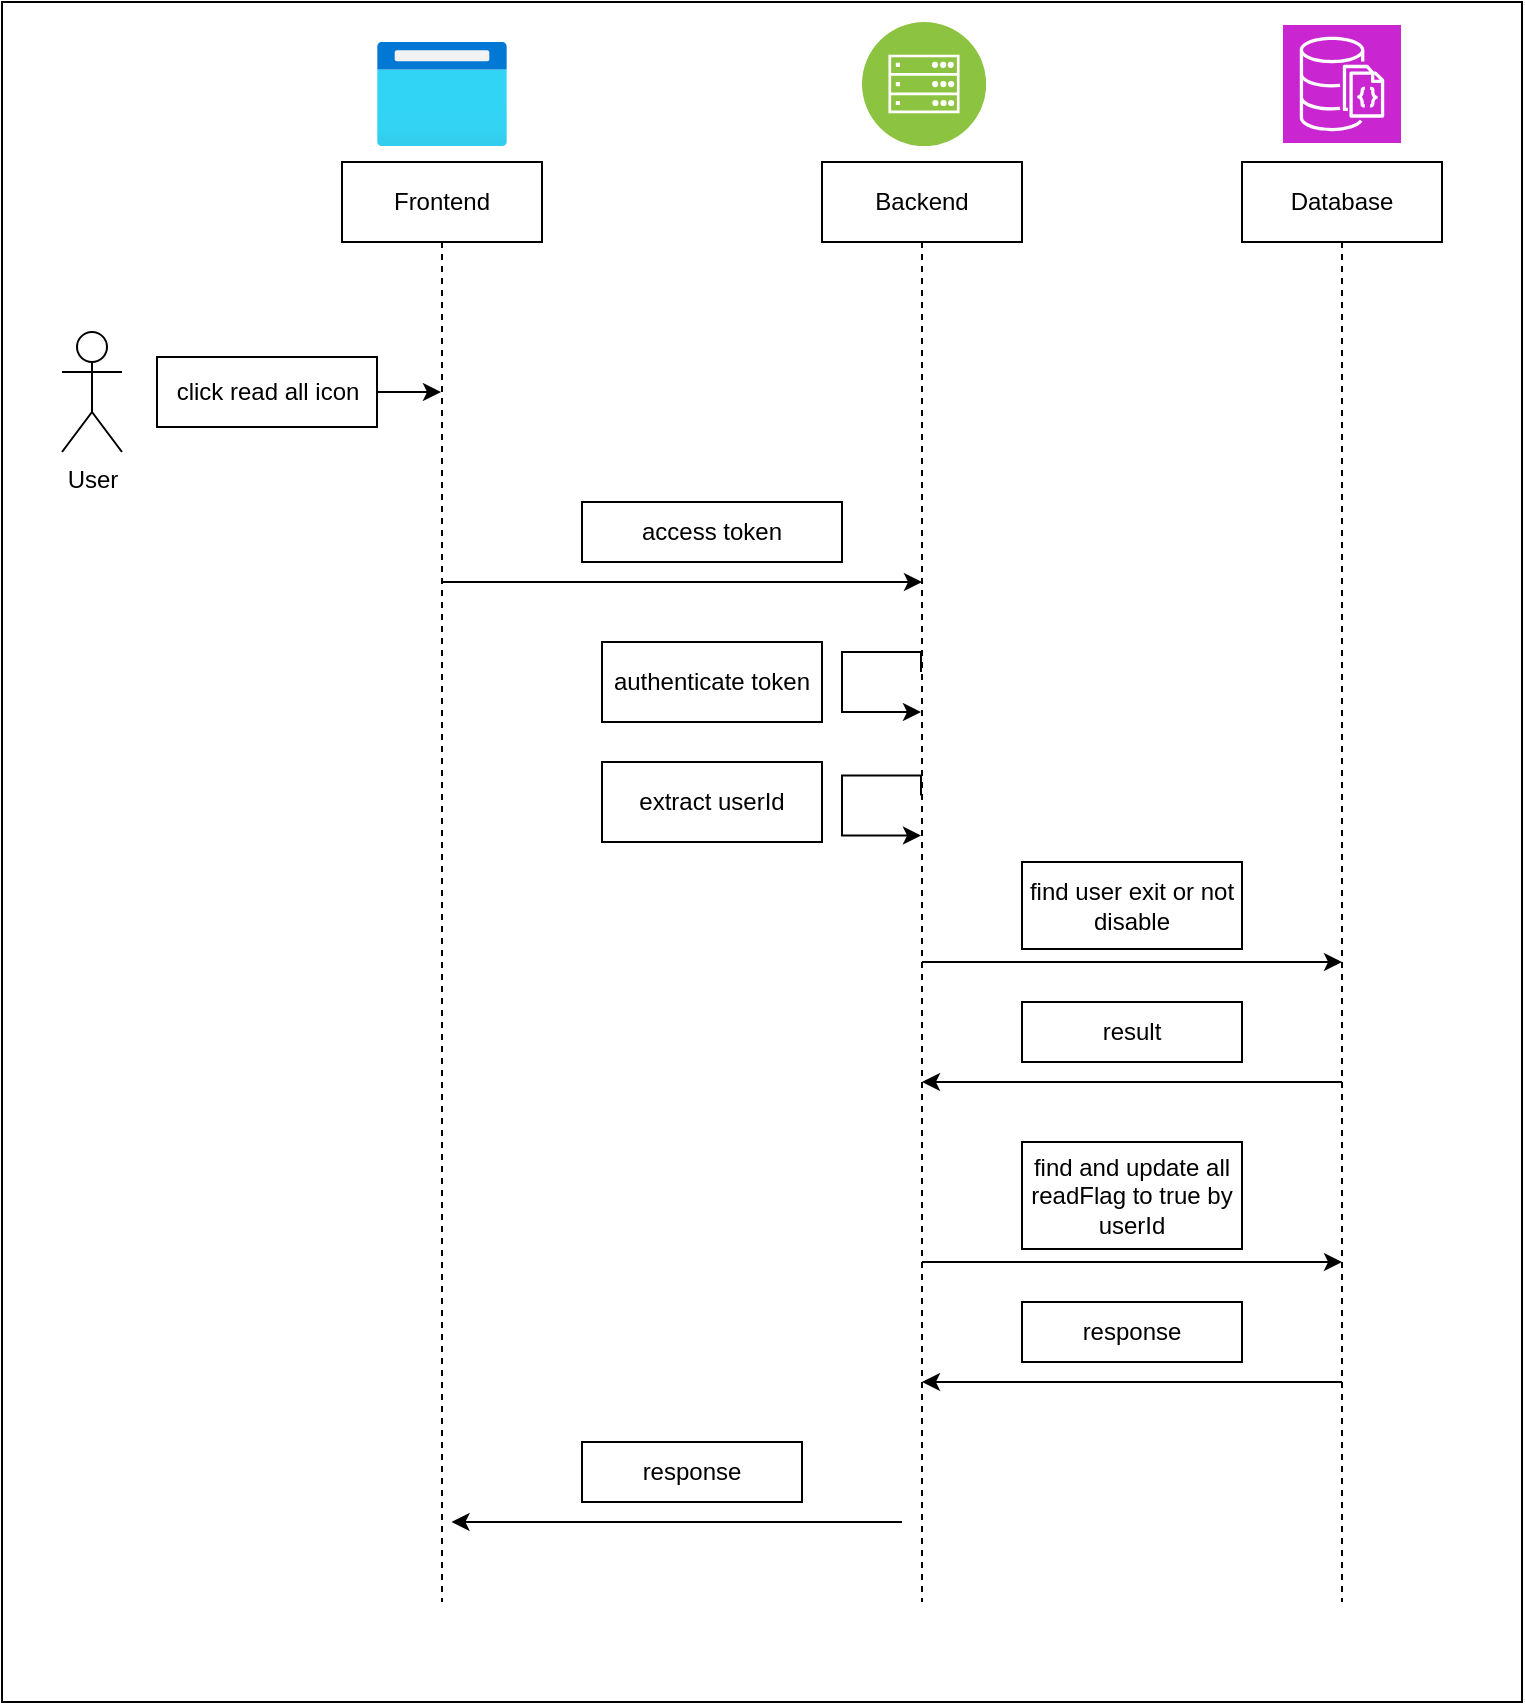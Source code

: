 <mxfile version="24.8.3">
  <diagram name="Page-1" id="TO6kB4z5MBMpsq3OqiZG">
    <mxGraphModel dx="1050" dy="557" grid="1" gridSize="10" guides="1" tooltips="1" connect="1" arrows="1" fold="1" page="1" pageScale="1" pageWidth="850" pageHeight="1100" math="0" shadow="0">
      <root>
        <mxCell id="0" />
        <mxCell id="1" parent="0" />
        <mxCell id="DxxqK-J1NwxKRJ_Hc7Qy-1" value="" style="rounded=0;whiteSpace=wrap;html=1;" vertex="1" parent="1">
          <mxGeometry x="200" y="30" width="760" height="850" as="geometry" />
        </mxCell>
        <mxCell id="ds1MS7w25QjL1ORueq1j-7" style="edgeStyle=orthogonalEdgeStyle;rounded=0;orthogonalLoop=1;jettySize=auto;html=1;curved=0;" parent="1" edge="1">
          <mxGeometry relative="1" as="geometry">
            <Array as="points">
              <mxPoint x="510.5" y="320" />
              <mxPoint x="510.5" y="320" />
            </Array>
            <mxPoint x="420" y="320" as="sourcePoint" />
            <mxPoint x="660" y="320" as="targetPoint" />
          </mxGeometry>
        </mxCell>
        <mxCell id="ds1MS7w25QjL1ORueq1j-1" value="Frontend" style="shape=umlLifeline;perimeter=lifelinePerimeter;whiteSpace=wrap;html=1;container=1;dropTarget=0;collapsible=0;recursiveResize=0;outlineConnect=0;portConstraint=eastwest;newEdgeStyle={&quot;curved&quot;:0,&quot;rounded&quot;:0};" parent="1" vertex="1">
          <mxGeometry x="370" y="110" width="100" height="720" as="geometry" />
        </mxCell>
        <mxCell id="ds1MS7w25QjL1ORueq1j-14" style="edgeStyle=orthogonalEdgeStyle;rounded=0;orthogonalLoop=1;jettySize=auto;html=1;curved=0;" parent="1" edge="1">
          <mxGeometry relative="1" as="geometry">
            <Array as="points">
              <mxPoint x="730.5" y="510" />
              <mxPoint x="730.5" y="510" />
            </Array>
            <mxPoint x="660" y="510" as="sourcePoint" />
            <mxPoint x="870" y="510" as="targetPoint" />
          </mxGeometry>
        </mxCell>
        <mxCell id="ds1MS7w25QjL1ORueq1j-2" value="Backend" style="shape=umlLifeline;perimeter=lifelinePerimeter;whiteSpace=wrap;html=1;container=1;dropTarget=0;collapsible=0;recursiveResize=0;outlineConnect=0;portConstraint=eastwest;newEdgeStyle={&quot;curved&quot;:0,&quot;rounded&quot;:0};" parent="1" vertex="1">
          <mxGeometry x="610" y="110" width="100" height="720" as="geometry" />
        </mxCell>
        <mxCell id="ds1MS7w25QjL1ORueq1j-3" value="Database" style="shape=umlLifeline;perimeter=lifelinePerimeter;whiteSpace=wrap;html=1;container=1;dropTarget=0;collapsible=0;recursiveResize=0;outlineConnect=0;portConstraint=eastwest;newEdgeStyle={&quot;curved&quot;:0,&quot;rounded&quot;:0};" parent="1" vertex="1">
          <mxGeometry x="820" y="110" width="100" height="720" as="geometry" />
        </mxCell>
        <mxCell id="ds1MS7w25QjL1ORueq1j-4" value="User" style="shape=umlActor;verticalLabelPosition=bottom;verticalAlign=top;html=1;" parent="1" vertex="1">
          <mxGeometry x="230" y="195" width="30" height="60" as="geometry" />
        </mxCell>
        <mxCell id="ds1MS7w25QjL1ORueq1j-6" style="rounded=0;orthogonalLoop=1;jettySize=auto;html=1;" parent="1" source="ds1MS7w25QjL1ORueq1j-8" target="ds1MS7w25QjL1ORueq1j-1" edge="1">
          <mxGeometry relative="1" as="geometry">
            <mxPoint x="320" y="225" as="sourcePoint" />
          </mxGeometry>
        </mxCell>
        <mxCell id="ds1MS7w25QjL1ORueq1j-11" style="edgeStyle=orthogonalEdgeStyle;rounded=0;orthogonalLoop=1;jettySize=auto;html=1;curved=0;" parent="1" edge="1">
          <mxGeometry relative="1" as="geometry">
            <mxPoint x="659.5" y="365" as="sourcePoint" />
            <mxPoint x="659.5" y="385" as="targetPoint" />
            <Array as="points">
              <mxPoint x="620" y="355" />
            </Array>
          </mxGeometry>
        </mxCell>
        <mxCell id="ds1MS7w25QjL1ORueq1j-13" value="authenticate token" style="html=1;whiteSpace=wrap;" parent="1" vertex="1">
          <mxGeometry x="500" y="350" width="110" height="40" as="geometry" />
        </mxCell>
        <mxCell id="ds1MS7w25QjL1ORueq1j-17" value="find user exit or not deleted" style="html=1;whiteSpace=wrap;" parent="1" vertex="1">
          <mxGeometry x="710" y="460" width="110" height="43.5" as="geometry" />
        </mxCell>
        <mxCell id="ds1MS7w25QjL1ORueq1j-20" value="result" style="html=1;whiteSpace=wrap;" parent="1" vertex="1">
          <mxGeometry x="710" y="530" width="110" height="30" as="geometry" />
        </mxCell>
        <mxCell id="iVlFPtmmlEYchxga2JXQ-9" style="edgeStyle=orthogonalEdgeStyle;rounded=0;orthogonalLoop=1;jettySize=auto;html=1;curved=0;" parent="1" edge="1">
          <mxGeometry relative="1" as="geometry">
            <mxPoint x="870" y="570" as="sourcePoint" />
            <mxPoint x="660" y="570" as="targetPoint" />
            <Array as="points">
              <mxPoint x="830.5" y="570" />
              <mxPoint x="830.5" y="570" />
            </Array>
          </mxGeometry>
        </mxCell>
        <mxCell id="B1_j8ZbPT3PzYgEqwr39-2" value="" style="image;aspect=fixed;html=1;points=[];align=center;fontSize=12;image=img/lib/azure2/general/Browser.svg;" parent="1" vertex="1">
          <mxGeometry x="387.5" y="50" width="65" height="52" as="geometry" />
        </mxCell>
        <mxCell id="B1_j8ZbPT3PzYgEqwr39-3" value="" style="image;aspect=fixed;perimeter=ellipsePerimeter;html=1;align=center;shadow=0;dashed=0;fontColor=#4277BB;labelBackgroundColor=default;fontSize=12;spacingTop=3;image=img/lib/ibm/infrastructure/mobile_backend.svg;" parent="1" vertex="1">
          <mxGeometry x="630" y="40" width="62" height="62" as="geometry" />
        </mxCell>
        <mxCell id="B1_j8ZbPT3PzYgEqwr39-4" value="" style="sketch=0;points=[[0,0,0],[0.25,0,0],[0.5,0,0],[0.75,0,0],[1,0,0],[0,1,0],[0.25,1,0],[0.5,1,0],[0.75,1,0],[1,1,0],[0,0.25,0],[0,0.5,0],[0,0.75,0],[1,0.25,0],[1,0.5,0],[1,0.75,0]];outlineConnect=0;fontColor=#232F3E;fillColor=#C925D1;strokeColor=#ffffff;dashed=0;verticalLabelPosition=bottom;verticalAlign=top;align=center;html=1;fontSize=12;fontStyle=0;aspect=fixed;shape=mxgraph.aws4.resourceIcon;resIcon=mxgraph.aws4.documentdb_with_mongodb_compatibility;" parent="1" vertex="1">
          <mxGeometry x="840.5" y="41.5" width="59" height="59" as="geometry" />
        </mxCell>
        <mxCell id="ds1MS7w25QjL1ORueq1j-8" value="click read all icon" style="html=1;whiteSpace=wrap;" parent="1" vertex="1">
          <mxGeometry x="277.5" y="207.5" width="110" height="35" as="geometry" />
        </mxCell>
        <mxCell id="CODazpXLHY-GL3RTQAhL-3" value="access token" style="html=1;whiteSpace=wrap;" parent="1" vertex="1">
          <mxGeometry x="490" y="280" width="130" height="30" as="geometry" />
        </mxCell>
        <mxCell id="CODazpXLHY-GL3RTQAhL-22" value="" style="endArrow=classic;html=1;rounded=0;" parent="1" edge="1">
          <mxGeometry width="50" height="50" relative="1" as="geometry">
            <mxPoint x="650" y="790" as="sourcePoint" />
            <mxPoint x="424.75" y="790" as="targetPoint" />
          </mxGeometry>
        </mxCell>
        <mxCell id="CODazpXLHY-GL3RTQAhL-23" value="response" style="html=1;whiteSpace=wrap;" parent="1" vertex="1">
          <mxGeometry x="490" y="750" width="110" height="30" as="geometry" />
        </mxCell>
        <mxCell id="hvCD2QtILBZ2bcFVSlkV-1" style="edgeStyle=orthogonalEdgeStyle;rounded=0;orthogonalLoop=1;jettySize=auto;html=1;curved=0;" parent="1" edge="1">
          <mxGeometry relative="1" as="geometry">
            <mxPoint x="659.5" y="426.75" as="sourcePoint" />
            <mxPoint x="659.5" y="446.75" as="targetPoint" />
            <Array as="points">
              <mxPoint x="620" y="416.75" />
            </Array>
          </mxGeometry>
        </mxCell>
        <mxCell id="hvCD2QtILBZ2bcFVSlkV-2" value="extract userId" style="html=1;whiteSpace=wrap;" parent="1" vertex="1">
          <mxGeometry x="500" y="410" width="110" height="40" as="geometry" />
        </mxCell>
        <mxCell id="hvCD2QtILBZ2bcFVSlkV-3" style="edgeStyle=orthogonalEdgeStyle;rounded=0;orthogonalLoop=1;jettySize=auto;html=1;curved=0;" parent="1" edge="1">
          <mxGeometry relative="1" as="geometry">
            <Array as="points">
              <mxPoint x="730.5" y="660" />
              <mxPoint x="730.5" y="660" />
            </Array>
            <mxPoint x="660" y="660" as="sourcePoint" />
            <mxPoint x="870" y="660" as="targetPoint" />
          </mxGeometry>
        </mxCell>
        <mxCell id="hvCD2QtILBZ2bcFVSlkV-4" value="find user exit or not disable" style="html=1;whiteSpace=wrap;" parent="1" vertex="1">
          <mxGeometry x="710" y="460" width="110" height="43.5" as="geometry" />
        </mxCell>
        <mxCell id="hvCD2QtILBZ2bcFVSlkV-5" value="find and update all readFlag to true by userId" style="html=1;whiteSpace=wrap;" parent="1" vertex="1">
          <mxGeometry x="710" y="600" width="110" height="53.5" as="geometry" />
        </mxCell>
        <mxCell id="hvCD2QtILBZ2bcFVSlkV-6" style="edgeStyle=orthogonalEdgeStyle;rounded=0;orthogonalLoop=1;jettySize=auto;html=1;curved=0;" parent="1" edge="1">
          <mxGeometry relative="1" as="geometry">
            <mxPoint x="870" y="720" as="sourcePoint" />
            <mxPoint x="660" y="720" as="targetPoint" />
            <Array as="points">
              <mxPoint x="830.5" y="720" />
              <mxPoint x="830.5" y="720" />
            </Array>
          </mxGeometry>
        </mxCell>
        <mxCell id="hvCD2QtILBZ2bcFVSlkV-7" value="response" style="html=1;whiteSpace=wrap;" parent="1" vertex="1">
          <mxGeometry x="710" y="680" width="110" height="30" as="geometry" />
        </mxCell>
      </root>
    </mxGraphModel>
  </diagram>
</mxfile>
